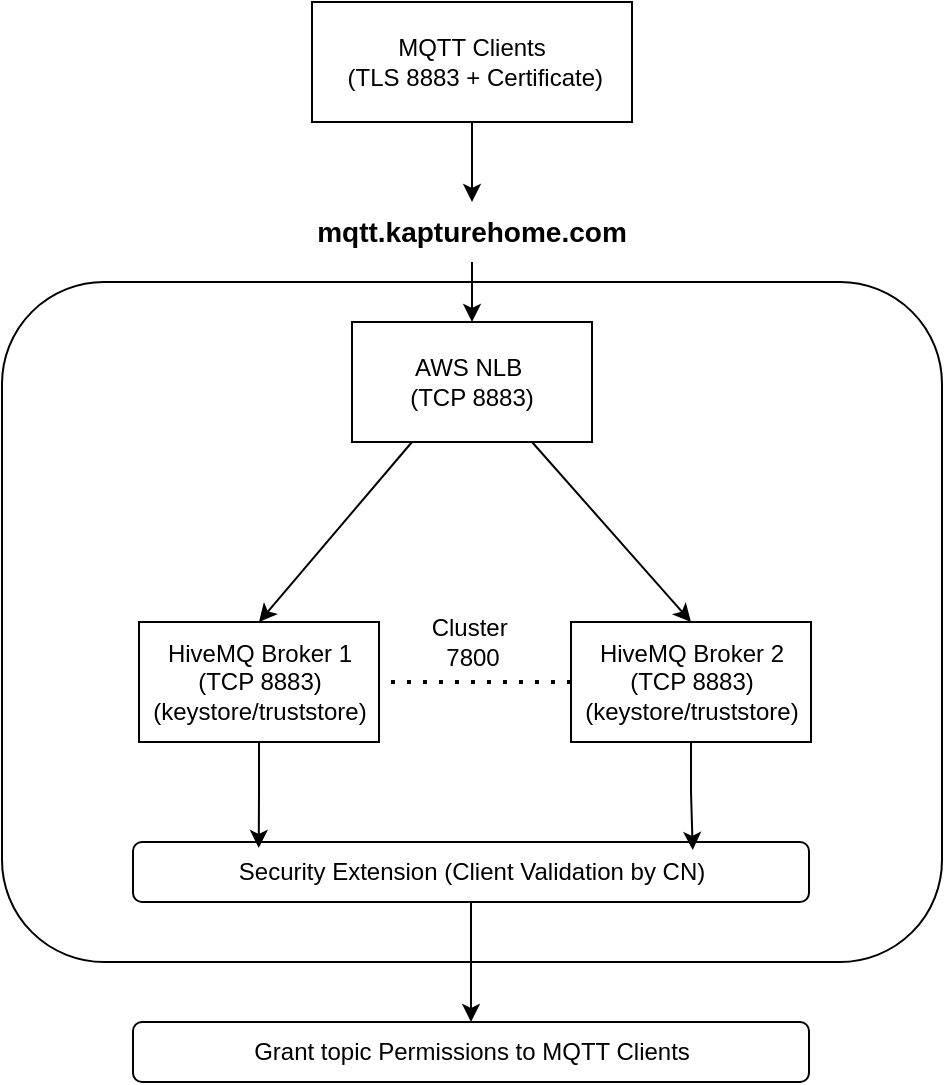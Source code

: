 <mxfile version="26.0.16">
  <diagram name="第1頁" id="LpLdRGVmJxK6KshesvKD">
    <mxGraphModel dx="1849" dy="818" grid="1" gridSize="10" guides="1" tooltips="1" connect="1" arrows="1" fold="1" page="1" pageScale="1" pageWidth="827" pageHeight="1169" math="0" shadow="0">
      <root>
        <mxCell id="0" />
        <mxCell id="1" parent="0" />
        <mxCell id="vKqKOulp7S16YsBjdaTP-22" value="" style="rounded=1;whiteSpace=wrap;html=1;" vertex="1" parent="1">
          <mxGeometry x="215" y="200" width="470" height="340" as="geometry" />
        </mxCell>
        <mxCell id="vKqKOulp7S16YsBjdaTP-3" style="edgeStyle=orthogonalEdgeStyle;rounded=0;orthogonalLoop=1;jettySize=auto;html=1;exitX=0.5;exitY=1;exitDx=0;exitDy=0;" edge="1" parent="1" source="vKqKOulp7S16YsBjdaTP-1" target="vKqKOulp7S16YsBjdaTP-2">
          <mxGeometry relative="1" as="geometry" />
        </mxCell>
        <mxCell id="vKqKOulp7S16YsBjdaTP-1" value="MQTT Clients&lt;div&gt;&amp;nbsp;(TLS 8883 + Certificate)&lt;/div&gt;" style="rounded=0;whiteSpace=wrap;html=1;" vertex="1" parent="1">
          <mxGeometry x="370" y="60" width="160" height="60" as="geometry" />
        </mxCell>
        <mxCell id="vKqKOulp7S16YsBjdaTP-5" style="edgeStyle=orthogonalEdgeStyle;rounded=0;orthogonalLoop=1;jettySize=auto;html=1;exitX=0.5;exitY=1;exitDx=0;exitDy=0;entryX=0.5;entryY=0;entryDx=0;entryDy=0;" edge="1" parent="1" source="vKqKOulp7S16YsBjdaTP-2" target="vKqKOulp7S16YsBjdaTP-4">
          <mxGeometry relative="1" as="geometry" />
        </mxCell>
        <mxCell id="vKqKOulp7S16YsBjdaTP-2" value="&lt;b&gt;&lt;font style=&quot;font-size: 14px;&quot;&gt;mqtt.kapturehome.com&lt;/font&gt;&lt;/b&gt;" style="text;html=1;align=center;verticalAlign=middle;whiteSpace=wrap;rounded=0;" vertex="1" parent="1">
          <mxGeometry x="360" y="160" width="180" height="30" as="geometry" />
        </mxCell>
        <mxCell id="vKqKOulp7S16YsBjdaTP-4" value="AWS NLB&amp;nbsp;&lt;div&gt;(TCP 8883)&lt;/div&gt;" style="rounded=0;whiteSpace=wrap;html=1;" vertex="1" parent="1">
          <mxGeometry x="390" y="220" width="120" height="60" as="geometry" />
        </mxCell>
        <mxCell id="vKqKOulp7S16YsBjdaTP-6" value="HiveMQ Broker 1&lt;div&gt;(TCP 8883)&lt;/div&gt;&lt;div&gt;(keystore/truststore&lt;span style=&quot;background-color: transparent; color: light-dark(rgb(0, 0, 0), rgb(255, 255, 255));&quot;&gt;)&lt;/span&gt;&lt;/div&gt;" style="rounded=0;whiteSpace=wrap;html=1;" vertex="1" parent="1">
          <mxGeometry x="283.5" y="370" width="120" height="60" as="geometry" />
        </mxCell>
        <mxCell id="vKqKOulp7S16YsBjdaTP-7" value="HiveMQ Broker 2&lt;div&gt;(TCP 8883)&lt;/div&gt;&lt;div&gt;(keystore/truststore&lt;span style=&quot;color: light-dark(rgb(0, 0, 0), rgb(255, 255, 255)); background-color: transparent;&quot;&gt;)&lt;/span&gt;&lt;/div&gt;" style="rounded=0;whiteSpace=wrap;html=1;" vertex="1" parent="1">
          <mxGeometry x="499.5" y="370" width="120" height="60" as="geometry" />
        </mxCell>
        <mxCell id="vKqKOulp7S16YsBjdaTP-8" value="" style="endArrow=none;dashed=1;html=1;dashPattern=1 3;strokeWidth=2;rounded=0;entryX=0;entryY=0.5;entryDx=0;entryDy=0;" edge="1" parent="1" target="vKqKOulp7S16YsBjdaTP-7">
          <mxGeometry width="50" height="50" relative="1" as="geometry">
            <mxPoint x="409.5" y="400" as="sourcePoint" />
            <mxPoint x="459.5" y="350" as="targetPoint" />
          </mxGeometry>
        </mxCell>
        <mxCell id="vKqKOulp7S16YsBjdaTP-9" value="Cluster&amp;nbsp;&lt;div&gt;7800&lt;/div&gt;" style="text;html=1;align=center;verticalAlign=middle;resizable=0;points=[];autosize=1;strokeColor=none;fillColor=none;" vertex="1" parent="1">
          <mxGeometry x="419.5" y="360" width="60" height="40" as="geometry" />
        </mxCell>
        <mxCell id="vKqKOulp7S16YsBjdaTP-11" value="" style="endArrow=classic;html=1;rounded=0;exitX=0.25;exitY=1;exitDx=0;exitDy=0;entryX=0.5;entryY=0;entryDx=0;entryDy=0;" edge="1" parent="1" source="vKqKOulp7S16YsBjdaTP-4" target="vKqKOulp7S16YsBjdaTP-6">
          <mxGeometry width="50" height="50" relative="1" as="geometry">
            <mxPoint x="310" y="360" as="sourcePoint" />
            <mxPoint x="360" y="310" as="targetPoint" />
          </mxGeometry>
        </mxCell>
        <mxCell id="vKqKOulp7S16YsBjdaTP-12" value="" style="endArrow=classic;html=1;rounded=0;exitX=0.75;exitY=1;exitDx=0;exitDy=0;entryX=0.5;entryY=0;entryDx=0;entryDy=0;" edge="1" parent="1" source="vKqKOulp7S16YsBjdaTP-4" target="vKqKOulp7S16YsBjdaTP-7">
          <mxGeometry width="50" height="50" relative="1" as="geometry">
            <mxPoint x="478" y="340" as="sourcePoint" />
            <mxPoint x="400" y="420" as="targetPoint" />
          </mxGeometry>
        </mxCell>
        <mxCell id="vKqKOulp7S16YsBjdaTP-21" style="edgeStyle=orthogonalEdgeStyle;rounded=0;orthogonalLoop=1;jettySize=auto;html=1;exitX=0.5;exitY=1;exitDx=0;exitDy=0;entryX=0.5;entryY=0;entryDx=0;entryDy=0;" edge="1" parent="1" source="vKqKOulp7S16YsBjdaTP-13" target="vKqKOulp7S16YsBjdaTP-18">
          <mxGeometry relative="1" as="geometry" />
        </mxCell>
        <mxCell id="vKqKOulp7S16YsBjdaTP-13" value="Security Extension&amp;nbsp;(Client Validation by CN)" style="rounded=1;whiteSpace=wrap;html=1;" vertex="1" parent="1">
          <mxGeometry x="280.5" y="480" width="338" height="30" as="geometry" />
        </mxCell>
        <mxCell id="vKqKOulp7S16YsBjdaTP-18" value="Grant topic Permissions to MQTT Clients" style="rounded=1;whiteSpace=wrap;html=1;" vertex="1" parent="1">
          <mxGeometry x="280.5" y="570" width="338" height="30" as="geometry" />
        </mxCell>
        <mxCell id="vKqKOulp7S16YsBjdaTP-19" style="edgeStyle=orthogonalEdgeStyle;rounded=0;orthogonalLoop=1;jettySize=auto;html=1;exitX=0.5;exitY=1;exitDx=0;exitDy=0;entryX=0.186;entryY=0.1;entryDx=0;entryDy=0;entryPerimeter=0;" edge="1" parent="1" source="vKqKOulp7S16YsBjdaTP-6" target="vKqKOulp7S16YsBjdaTP-13">
          <mxGeometry relative="1" as="geometry" />
        </mxCell>
        <mxCell id="vKqKOulp7S16YsBjdaTP-20" style="edgeStyle=orthogonalEdgeStyle;rounded=0;orthogonalLoop=1;jettySize=auto;html=1;exitX=0.5;exitY=1;exitDx=0;exitDy=0;entryX=0.828;entryY=0.133;entryDx=0;entryDy=0;entryPerimeter=0;" edge="1" parent="1" source="vKqKOulp7S16YsBjdaTP-7" target="vKqKOulp7S16YsBjdaTP-13">
          <mxGeometry relative="1" as="geometry" />
        </mxCell>
      </root>
    </mxGraphModel>
  </diagram>
</mxfile>
